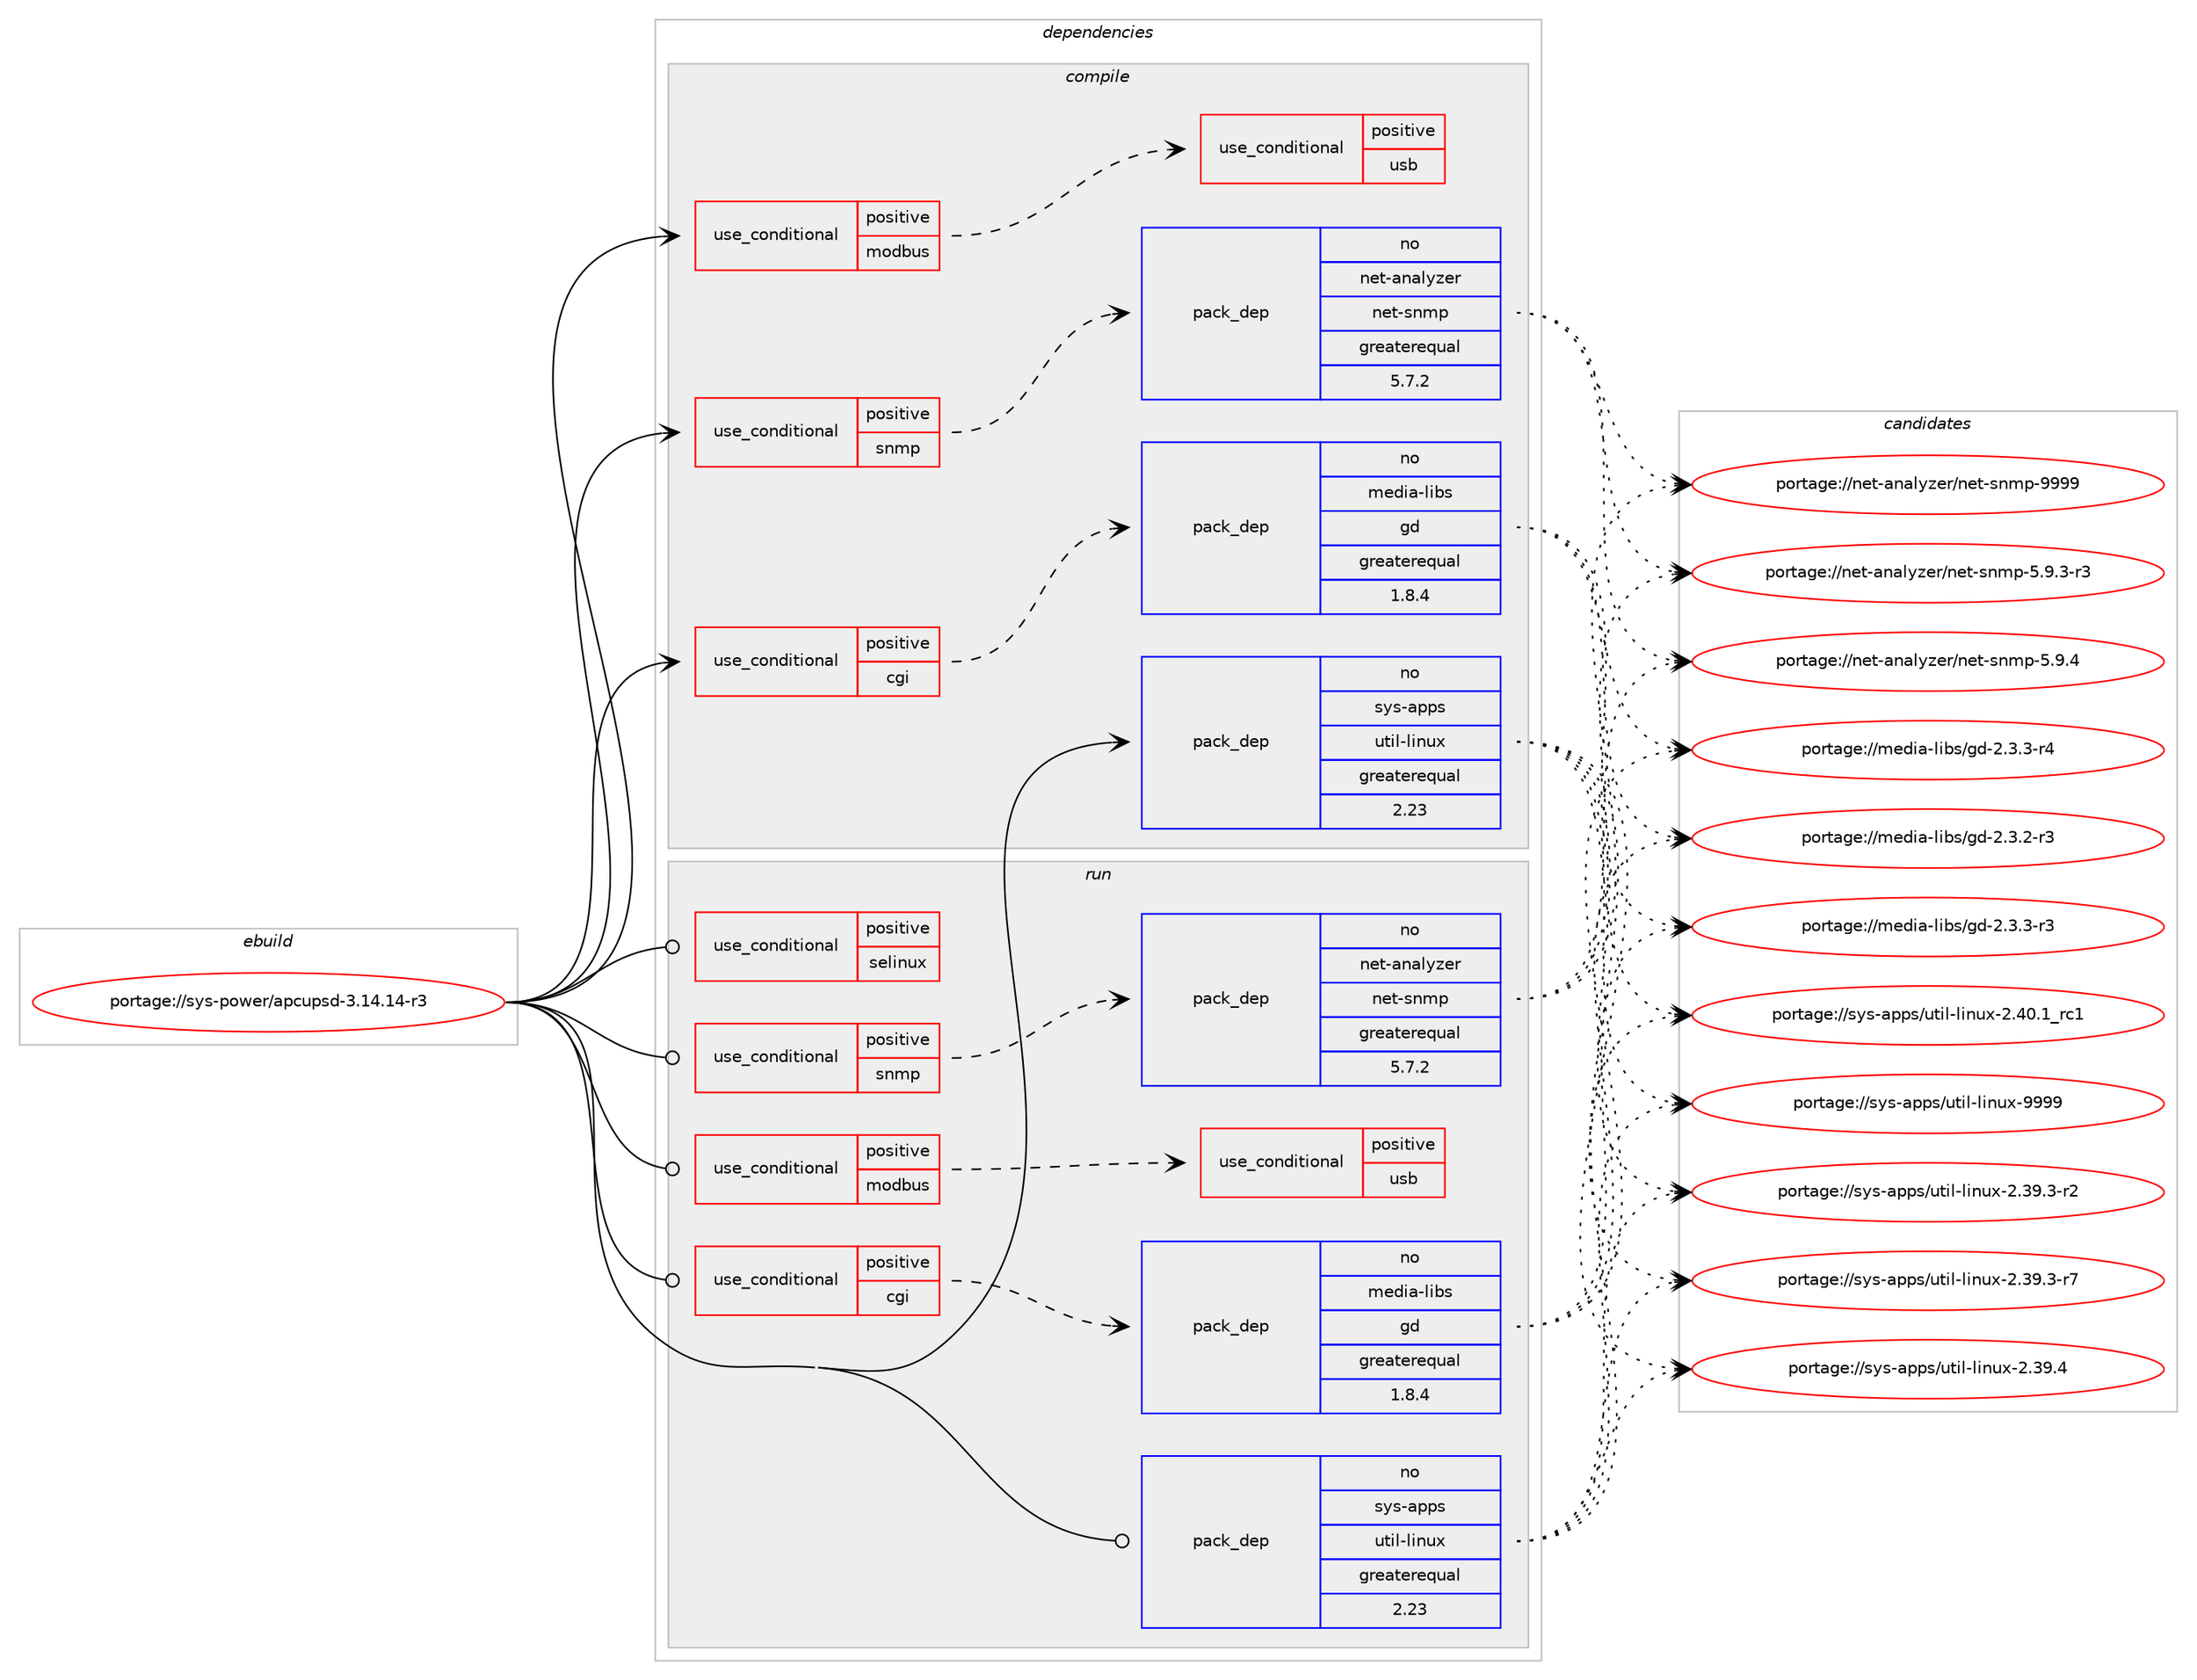 digraph prolog {

# *************
# Graph options
# *************

newrank=true;
concentrate=true;
compound=true;
graph [rankdir=LR,fontname=Helvetica,fontsize=10,ranksep=1.5];#, ranksep=2.5, nodesep=0.2];
edge  [arrowhead=vee];
node  [fontname=Helvetica,fontsize=10];

# **********
# The ebuild
# **********

subgraph cluster_leftcol {
color=gray;
rank=same;
label=<<i>ebuild</i>>;
id [label="portage://sys-power/apcupsd-3.14.14-r3", color=red, width=4, href="../sys-power/apcupsd-3.14.14-r3.svg"];
}

# ****************
# The dependencies
# ****************

subgraph cluster_midcol {
color=gray;
label=<<i>dependencies</i>>;
subgraph cluster_compile {
fillcolor="#eeeeee";
style=filled;
label=<<i>compile</i>>;
subgraph cond1474 {
dependency2193 [label=<<TABLE BORDER="0" CELLBORDER="1" CELLSPACING="0" CELLPADDING="4"><TR><TD ROWSPAN="3" CELLPADDING="10">use_conditional</TD></TR><TR><TD>positive</TD></TR><TR><TD>cgi</TD></TR></TABLE>>, shape=none, color=red];
subgraph pack682 {
dependency2194 [label=<<TABLE BORDER="0" CELLBORDER="1" CELLSPACING="0" CELLPADDING="4" WIDTH="220"><TR><TD ROWSPAN="6" CELLPADDING="30">pack_dep</TD></TR><TR><TD WIDTH="110">no</TD></TR><TR><TD>media-libs</TD></TR><TR><TD>gd</TD></TR><TR><TD>greaterequal</TD></TR><TR><TD>1.8.4</TD></TR></TABLE>>, shape=none, color=blue];
}
dependency2193:e -> dependency2194:w [weight=20,style="dashed",arrowhead="vee"];
}
id:e -> dependency2193:w [weight=20,style="solid",arrowhead="vee"];
subgraph cond1475 {
dependency2195 [label=<<TABLE BORDER="0" CELLBORDER="1" CELLSPACING="0" CELLPADDING="4"><TR><TD ROWSPAN="3" CELLPADDING="10">use_conditional</TD></TR><TR><TD>positive</TD></TR><TR><TD>modbus</TD></TR></TABLE>>, shape=none, color=red];
subgraph cond1476 {
dependency2196 [label=<<TABLE BORDER="0" CELLBORDER="1" CELLSPACING="0" CELLPADDING="4"><TR><TD ROWSPAN="3" CELLPADDING="10">use_conditional</TD></TR><TR><TD>positive</TD></TR><TR><TD>usb</TD></TR></TABLE>>, shape=none, color=red];
# *** BEGIN UNKNOWN DEPENDENCY TYPE (TODO) ***
# dependency2196 -> package_dependency(portage://sys-power/apcupsd-3.14.14-r3,install,no,virtual,libusb,none,[,,],[slot(0)],[])
# *** END UNKNOWN DEPENDENCY TYPE (TODO) ***

}
dependency2195:e -> dependency2196:w [weight=20,style="dashed",arrowhead="vee"];
}
id:e -> dependency2195:w [weight=20,style="solid",arrowhead="vee"];
subgraph cond1477 {
dependency2197 [label=<<TABLE BORDER="0" CELLBORDER="1" CELLSPACING="0" CELLPADDING="4"><TR><TD ROWSPAN="3" CELLPADDING="10">use_conditional</TD></TR><TR><TD>positive</TD></TR><TR><TD>snmp</TD></TR></TABLE>>, shape=none, color=red];
subgraph pack683 {
dependency2198 [label=<<TABLE BORDER="0" CELLBORDER="1" CELLSPACING="0" CELLPADDING="4" WIDTH="220"><TR><TD ROWSPAN="6" CELLPADDING="30">pack_dep</TD></TR><TR><TD WIDTH="110">no</TD></TR><TR><TD>net-analyzer</TD></TR><TR><TD>net-snmp</TD></TR><TR><TD>greaterequal</TD></TR><TR><TD>5.7.2</TD></TR></TABLE>>, shape=none, color=blue];
}
dependency2197:e -> dependency2198:w [weight=20,style="dashed",arrowhead="vee"];
}
id:e -> dependency2197:w [weight=20,style="solid",arrowhead="vee"];
subgraph pack684 {
dependency2199 [label=<<TABLE BORDER="0" CELLBORDER="1" CELLSPACING="0" CELLPADDING="4" WIDTH="220"><TR><TD ROWSPAN="6" CELLPADDING="30">pack_dep</TD></TR><TR><TD WIDTH="110">no</TD></TR><TR><TD>sys-apps</TD></TR><TR><TD>util-linux</TD></TR><TR><TD>greaterequal</TD></TR><TR><TD>2.23</TD></TR></TABLE>>, shape=none, color=blue];
}
id:e -> dependency2199:w [weight=20,style="solid",arrowhead="vee"];
}
subgraph cluster_compileandrun {
fillcolor="#eeeeee";
style=filled;
label=<<i>compile and run</i>>;
}
subgraph cluster_run {
fillcolor="#eeeeee";
style=filled;
label=<<i>run</i>>;
subgraph cond1478 {
dependency2200 [label=<<TABLE BORDER="0" CELLBORDER="1" CELLSPACING="0" CELLPADDING="4"><TR><TD ROWSPAN="3" CELLPADDING="10">use_conditional</TD></TR><TR><TD>positive</TD></TR><TR><TD>cgi</TD></TR></TABLE>>, shape=none, color=red];
subgraph pack685 {
dependency2201 [label=<<TABLE BORDER="0" CELLBORDER="1" CELLSPACING="0" CELLPADDING="4" WIDTH="220"><TR><TD ROWSPAN="6" CELLPADDING="30">pack_dep</TD></TR><TR><TD WIDTH="110">no</TD></TR><TR><TD>media-libs</TD></TR><TR><TD>gd</TD></TR><TR><TD>greaterequal</TD></TR><TR><TD>1.8.4</TD></TR></TABLE>>, shape=none, color=blue];
}
dependency2200:e -> dependency2201:w [weight=20,style="dashed",arrowhead="vee"];
}
id:e -> dependency2200:w [weight=20,style="solid",arrowhead="odot"];
subgraph cond1479 {
dependency2202 [label=<<TABLE BORDER="0" CELLBORDER="1" CELLSPACING="0" CELLPADDING="4"><TR><TD ROWSPAN="3" CELLPADDING="10">use_conditional</TD></TR><TR><TD>positive</TD></TR><TR><TD>modbus</TD></TR></TABLE>>, shape=none, color=red];
subgraph cond1480 {
dependency2203 [label=<<TABLE BORDER="0" CELLBORDER="1" CELLSPACING="0" CELLPADDING="4"><TR><TD ROWSPAN="3" CELLPADDING="10">use_conditional</TD></TR><TR><TD>positive</TD></TR><TR><TD>usb</TD></TR></TABLE>>, shape=none, color=red];
# *** BEGIN UNKNOWN DEPENDENCY TYPE (TODO) ***
# dependency2203 -> package_dependency(portage://sys-power/apcupsd-3.14.14-r3,run,no,virtual,libusb,none,[,,],[slot(0)],[])
# *** END UNKNOWN DEPENDENCY TYPE (TODO) ***

}
dependency2202:e -> dependency2203:w [weight=20,style="dashed",arrowhead="vee"];
}
id:e -> dependency2202:w [weight=20,style="solid",arrowhead="odot"];
subgraph cond1481 {
dependency2204 [label=<<TABLE BORDER="0" CELLBORDER="1" CELLSPACING="0" CELLPADDING="4"><TR><TD ROWSPAN="3" CELLPADDING="10">use_conditional</TD></TR><TR><TD>positive</TD></TR><TR><TD>selinux</TD></TR></TABLE>>, shape=none, color=red];
# *** BEGIN UNKNOWN DEPENDENCY TYPE (TODO) ***
# dependency2204 -> package_dependency(portage://sys-power/apcupsd-3.14.14-r3,run,no,sec-policy,selinux-apcupsd,none,[,,],[],[])
# *** END UNKNOWN DEPENDENCY TYPE (TODO) ***

}
id:e -> dependency2204:w [weight=20,style="solid",arrowhead="odot"];
subgraph cond1482 {
dependency2205 [label=<<TABLE BORDER="0" CELLBORDER="1" CELLSPACING="0" CELLPADDING="4"><TR><TD ROWSPAN="3" CELLPADDING="10">use_conditional</TD></TR><TR><TD>positive</TD></TR><TR><TD>snmp</TD></TR></TABLE>>, shape=none, color=red];
subgraph pack686 {
dependency2206 [label=<<TABLE BORDER="0" CELLBORDER="1" CELLSPACING="0" CELLPADDING="4" WIDTH="220"><TR><TD ROWSPAN="6" CELLPADDING="30">pack_dep</TD></TR><TR><TD WIDTH="110">no</TD></TR><TR><TD>net-analyzer</TD></TR><TR><TD>net-snmp</TD></TR><TR><TD>greaterequal</TD></TR><TR><TD>5.7.2</TD></TR></TABLE>>, shape=none, color=blue];
}
dependency2205:e -> dependency2206:w [weight=20,style="dashed",arrowhead="vee"];
}
id:e -> dependency2205:w [weight=20,style="solid",arrowhead="odot"];
subgraph pack687 {
dependency2207 [label=<<TABLE BORDER="0" CELLBORDER="1" CELLSPACING="0" CELLPADDING="4" WIDTH="220"><TR><TD ROWSPAN="6" CELLPADDING="30">pack_dep</TD></TR><TR><TD WIDTH="110">no</TD></TR><TR><TD>sys-apps</TD></TR><TR><TD>util-linux</TD></TR><TR><TD>greaterequal</TD></TR><TR><TD>2.23</TD></TR></TABLE>>, shape=none, color=blue];
}
id:e -> dependency2207:w [weight=20,style="solid",arrowhead="odot"];
# *** BEGIN UNKNOWN DEPENDENCY TYPE (TODO) ***
# id -> package_dependency(portage://sys-power/apcupsd-3.14.14-r3,run,no,virtual,mailx,none,[,,],[],[])
# *** END UNKNOWN DEPENDENCY TYPE (TODO) ***

# *** BEGIN UNKNOWN DEPENDENCY TYPE (TODO) ***
# id -> package_dependency(portage://sys-power/apcupsd-3.14.14-r3,run,no,virtual,tmpfiles,none,[,,],[],[])
# *** END UNKNOWN DEPENDENCY TYPE (TODO) ***

}
}

# **************
# The candidates
# **************

subgraph cluster_choices {
rank=same;
color=gray;
label=<<i>candidates</i>>;

subgraph choice682 {
color=black;
nodesep=1;
choice109101100105974510810598115471031004550465146504511451 [label="portage://media-libs/gd-2.3.2-r3", color=red, width=4,href="../media-libs/gd-2.3.2-r3.svg"];
choice109101100105974510810598115471031004550465146514511451 [label="portage://media-libs/gd-2.3.3-r3", color=red, width=4,href="../media-libs/gd-2.3.3-r3.svg"];
choice109101100105974510810598115471031004550465146514511452 [label="portage://media-libs/gd-2.3.3-r4", color=red, width=4,href="../media-libs/gd-2.3.3-r4.svg"];
dependency2194:e -> choice109101100105974510810598115471031004550465146504511451:w [style=dotted,weight="100"];
dependency2194:e -> choice109101100105974510810598115471031004550465146514511451:w [style=dotted,weight="100"];
dependency2194:e -> choice109101100105974510810598115471031004550465146514511452:w [style=dotted,weight="100"];
}
subgraph choice683 {
color=black;
nodesep=1;
choice11010111645971109710812112210111447110101116451151101091124553465746514511451 [label="portage://net-analyzer/net-snmp-5.9.3-r3", color=red, width=4,href="../net-analyzer/net-snmp-5.9.3-r3.svg"];
choice1101011164597110971081211221011144711010111645115110109112455346574652 [label="portage://net-analyzer/net-snmp-5.9.4", color=red, width=4,href="../net-analyzer/net-snmp-5.9.4.svg"];
choice11010111645971109710812112210111447110101116451151101091124557575757 [label="portage://net-analyzer/net-snmp-9999", color=red, width=4,href="../net-analyzer/net-snmp-9999.svg"];
dependency2198:e -> choice11010111645971109710812112210111447110101116451151101091124553465746514511451:w [style=dotted,weight="100"];
dependency2198:e -> choice1101011164597110971081211221011144711010111645115110109112455346574652:w [style=dotted,weight="100"];
dependency2198:e -> choice11010111645971109710812112210111447110101116451151101091124557575757:w [style=dotted,weight="100"];
}
subgraph choice684 {
color=black;
nodesep=1;
choice11512111545971121121154711711610510845108105110117120455046515746514511450 [label="portage://sys-apps/util-linux-2.39.3-r2", color=red, width=4,href="../sys-apps/util-linux-2.39.3-r2.svg"];
choice11512111545971121121154711711610510845108105110117120455046515746514511455 [label="portage://sys-apps/util-linux-2.39.3-r7", color=red, width=4,href="../sys-apps/util-linux-2.39.3-r7.svg"];
choice1151211154597112112115471171161051084510810511011712045504651574652 [label="portage://sys-apps/util-linux-2.39.4", color=red, width=4,href="../sys-apps/util-linux-2.39.4.svg"];
choice1151211154597112112115471171161051084510810511011712045504652484649951149949 [label="portage://sys-apps/util-linux-2.40.1_rc1", color=red, width=4,href="../sys-apps/util-linux-2.40.1_rc1.svg"];
choice115121115459711211211547117116105108451081051101171204557575757 [label="portage://sys-apps/util-linux-9999", color=red, width=4,href="../sys-apps/util-linux-9999.svg"];
dependency2199:e -> choice11512111545971121121154711711610510845108105110117120455046515746514511450:w [style=dotted,weight="100"];
dependency2199:e -> choice11512111545971121121154711711610510845108105110117120455046515746514511455:w [style=dotted,weight="100"];
dependency2199:e -> choice1151211154597112112115471171161051084510810511011712045504651574652:w [style=dotted,weight="100"];
dependency2199:e -> choice1151211154597112112115471171161051084510810511011712045504652484649951149949:w [style=dotted,weight="100"];
dependency2199:e -> choice115121115459711211211547117116105108451081051101171204557575757:w [style=dotted,weight="100"];
}
subgraph choice685 {
color=black;
nodesep=1;
choice109101100105974510810598115471031004550465146504511451 [label="portage://media-libs/gd-2.3.2-r3", color=red, width=4,href="../media-libs/gd-2.3.2-r3.svg"];
choice109101100105974510810598115471031004550465146514511451 [label="portage://media-libs/gd-2.3.3-r3", color=red, width=4,href="../media-libs/gd-2.3.3-r3.svg"];
choice109101100105974510810598115471031004550465146514511452 [label="portage://media-libs/gd-2.3.3-r4", color=red, width=4,href="../media-libs/gd-2.3.3-r4.svg"];
dependency2201:e -> choice109101100105974510810598115471031004550465146504511451:w [style=dotted,weight="100"];
dependency2201:e -> choice109101100105974510810598115471031004550465146514511451:w [style=dotted,weight="100"];
dependency2201:e -> choice109101100105974510810598115471031004550465146514511452:w [style=dotted,weight="100"];
}
subgraph choice686 {
color=black;
nodesep=1;
choice11010111645971109710812112210111447110101116451151101091124553465746514511451 [label="portage://net-analyzer/net-snmp-5.9.3-r3", color=red, width=4,href="../net-analyzer/net-snmp-5.9.3-r3.svg"];
choice1101011164597110971081211221011144711010111645115110109112455346574652 [label="portage://net-analyzer/net-snmp-5.9.4", color=red, width=4,href="../net-analyzer/net-snmp-5.9.4.svg"];
choice11010111645971109710812112210111447110101116451151101091124557575757 [label="portage://net-analyzer/net-snmp-9999", color=red, width=4,href="../net-analyzer/net-snmp-9999.svg"];
dependency2206:e -> choice11010111645971109710812112210111447110101116451151101091124553465746514511451:w [style=dotted,weight="100"];
dependency2206:e -> choice1101011164597110971081211221011144711010111645115110109112455346574652:w [style=dotted,weight="100"];
dependency2206:e -> choice11010111645971109710812112210111447110101116451151101091124557575757:w [style=dotted,weight="100"];
}
subgraph choice687 {
color=black;
nodesep=1;
choice11512111545971121121154711711610510845108105110117120455046515746514511450 [label="portage://sys-apps/util-linux-2.39.3-r2", color=red, width=4,href="../sys-apps/util-linux-2.39.3-r2.svg"];
choice11512111545971121121154711711610510845108105110117120455046515746514511455 [label="portage://sys-apps/util-linux-2.39.3-r7", color=red, width=4,href="../sys-apps/util-linux-2.39.3-r7.svg"];
choice1151211154597112112115471171161051084510810511011712045504651574652 [label="portage://sys-apps/util-linux-2.39.4", color=red, width=4,href="../sys-apps/util-linux-2.39.4.svg"];
choice1151211154597112112115471171161051084510810511011712045504652484649951149949 [label="portage://sys-apps/util-linux-2.40.1_rc1", color=red, width=4,href="../sys-apps/util-linux-2.40.1_rc1.svg"];
choice115121115459711211211547117116105108451081051101171204557575757 [label="portage://sys-apps/util-linux-9999", color=red, width=4,href="../sys-apps/util-linux-9999.svg"];
dependency2207:e -> choice11512111545971121121154711711610510845108105110117120455046515746514511450:w [style=dotted,weight="100"];
dependency2207:e -> choice11512111545971121121154711711610510845108105110117120455046515746514511455:w [style=dotted,weight="100"];
dependency2207:e -> choice1151211154597112112115471171161051084510810511011712045504651574652:w [style=dotted,weight="100"];
dependency2207:e -> choice1151211154597112112115471171161051084510810511011712045504652484649951149949:w [style=dotted,weight="100"];
dependency2207:e -> choice115121115459711211211547117116105108451081051101171204557575757:w [style=dotted,weight="100"];
}
}

}

